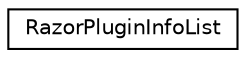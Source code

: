 digraph G
{
  edge [fontname="Helvetica",fontsize="10",labelfontname="Helvetica",labelfontsize="10"];
  node [fontname="Helvetica",fontsize="10",shape=record];
  rankdir=LR;
  Node1 [label="RazorPluginInfoList",height=0.2,width=0.4,color="black", fillcolor="white", style="filled",URL="$classRazorPluginInfoList.html",tooltip="List of the RazorPluginInfo objects."];
}
